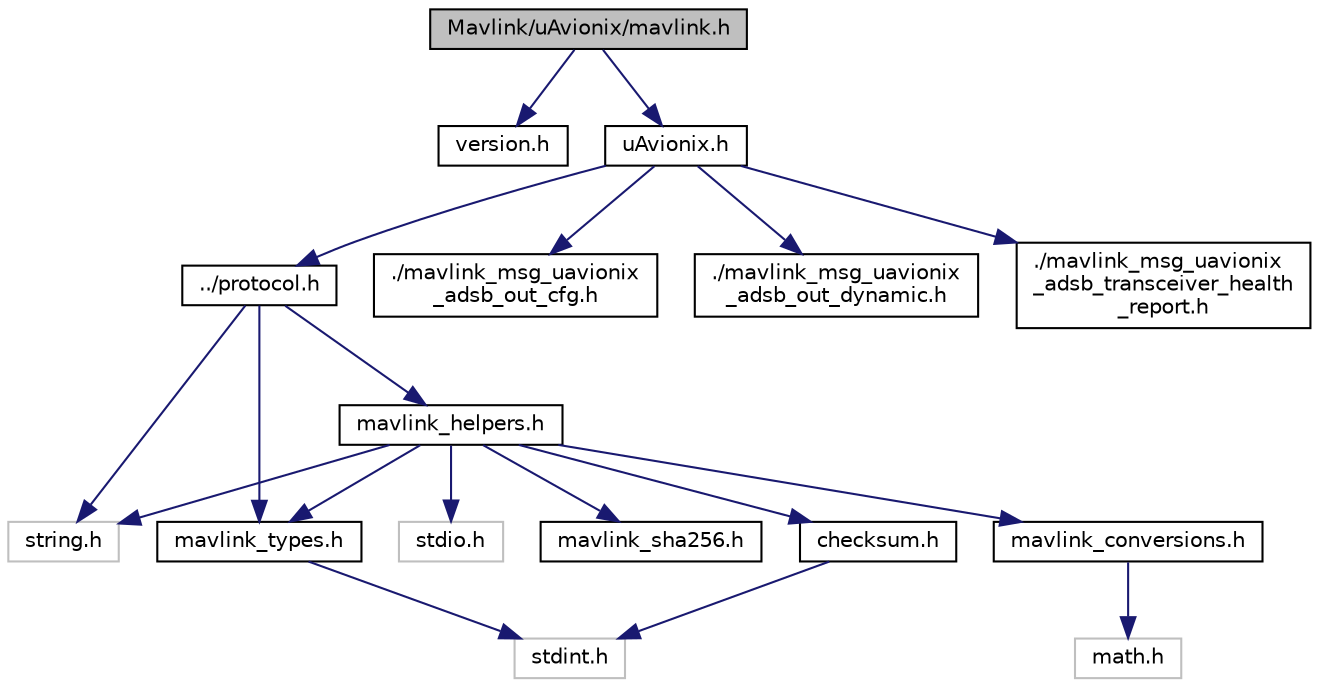 digraph "Mavlink/uAvionix/mavlink.h"
{
  edge [fontname="Helvetica",fontsize="10",labelfontname="Helvetica",labelfontsize="10"];
  node [fontname="Helvetica",fontsize="10",shape=record];
  Node0 [label="Mavlink/uAvionix/mavlink.h",height=0.2,width=0.4,color="black", fillcolor="grey75", style="filled", fontcolor="black"];
  Node0 -> Node1 [color="midnightblue",fontsize="10",style="solid"];
  Node1 [label="version.h",height=0.2,width=0.4,color="black", fillcolor="white", style="filled",URL="$u_avionix_2version_8h.html",tooltip="MAVLink comm protocol built from uAvionix.xml. "];
  Node0 -> Node2 [color="midnightblue",fontsize="10",style="solid"];
  Node2 [label="uAvionix.h",height=0.2,width=0.4,color="black", fillcolor="white", style="filled",URL="$u_avionix_8h.html",tooltip="MAVLink comm protocol generated from uAvionix.xml. "];
  Node2 -> Node3 [color="midnightblue",fontsize="10",style="solid"];
  Node3 [label="../protocol.h",height=0.2,width=0.4,color="black", fillcolor="white", style="filled",URL="$protocol_8h_source.html"];
  Node3 -> Node4 [color="midnightblue",fontsize="10",style="solid"];
  Node4 [label="string.h",height=0.2,width=0.4,color="grey75", fillcolor="white", style="filled"];
  Node3 -> Node5 [color="midnightblue",fontsize="10",style="solid"];
  Node5 [label="mavlink_types.h",height=0.2,width=0.4,color="black", fillcolor="white", style="filled",URL="$mavlink__types_8h_source.html"];
  Node5 -> Node6 [color="midnightblue",fontsize="10",style="solid"];
  Node6 [label="stdint.h",height=0.2,width=0.4,color="grey75", fillcolor="white", style="filled"];
  Node3 -> Node7 [color="midnightblue",fontsize="10",style="solid"];
  Node7 [label="mavlink_helpers.h",height=0.2,width=0.4,color="black", fillcolor="white", style="filled",URL="$mavlink__helpers_8h_source.html"];
  Node7 -> Node4 [color="midnightblue",fontsize="10",style="solid"];
  Node7 -> Node8 [color="midnightblue",fontsize="10",style="solid"];
  Node8 [label="checksum.h",height=0.2,width=0.4,color="black", fillcolor="white", style="filled",URL="$checksum_8h_source.html"];
  Node8 -> Node6 [color="midnightblue",fontsize="10",style="solid"];
  Node7 -> Node5 [color="midnightblue",fontsize="10",style="solid"];
  Node7 -> Node9 [color="midnightblue",fontsize="10",style="solid"];
  Node9 [label="mavlink_conversions.h",height=0.2,width=0.4,color="black", fillcolor="white", style="filled",URL="$mavlink__conversions_8h.html"];
  Node9 -> Node10 [color="midnightblue",fontsize="10",style="solid"];
  Node10 [label="math.h",height=0.2,width=0.4,color="grey75", fillcolor="white", style="filled"];
  Node7 -> Node11 [color="midnightblue",fontsize="10",style="solid"];
  Node11 [label="stdio.h",height=0.2,width=0.4,color="grey75", fillcolor="white", style="filled"];
  Node7 -> Node12 [color="midnightblue",fontsize="10",style="solid"];
  Node12 [label="mavlink_sha256.h",height=0.2,width=0.4,color="black", fillcolor="white", style="filled",URL="$mavlink__sha256_8h_source.html"];
  Node2 -> Node13 [color="midnightblue",fontsize="10",style="solid"];
  Node13 [label="./mavlink_msg_uavionix\l_adsb_out_cfg.h",height=0.2,width=0.4,color="black", fillcolor="white", style="filled",URL="$mavlink__msg__uavionix__adsb__out__cfg_8h_source.html"];
  Node2 -> Node14 [color="midnightblue",fontsize="10",style="solid"];
  Node14 [label="./mavlink_msg_uavionix\l_adsb_out_dynamic.h",height=0.2,width=0.4,color="black", fillcolor="white", style="filled",URL="$mavlink__msg__uavionix__adsb__out__dynamic_8h_source.html"];
  Node2 -> Node15 [color="midnightblue",fontsize="10",style="solid"];
  Node15 [label="./mavlink_msg_uavionix\l_adsb_transceiver_health\l_report.h",height=0.2,width=0.4,color="black", fillcolor="white", style="filled",URL="$mavlink__msg__uavionix__adsb__transceiver__health__report_8h_source.html"];
}
